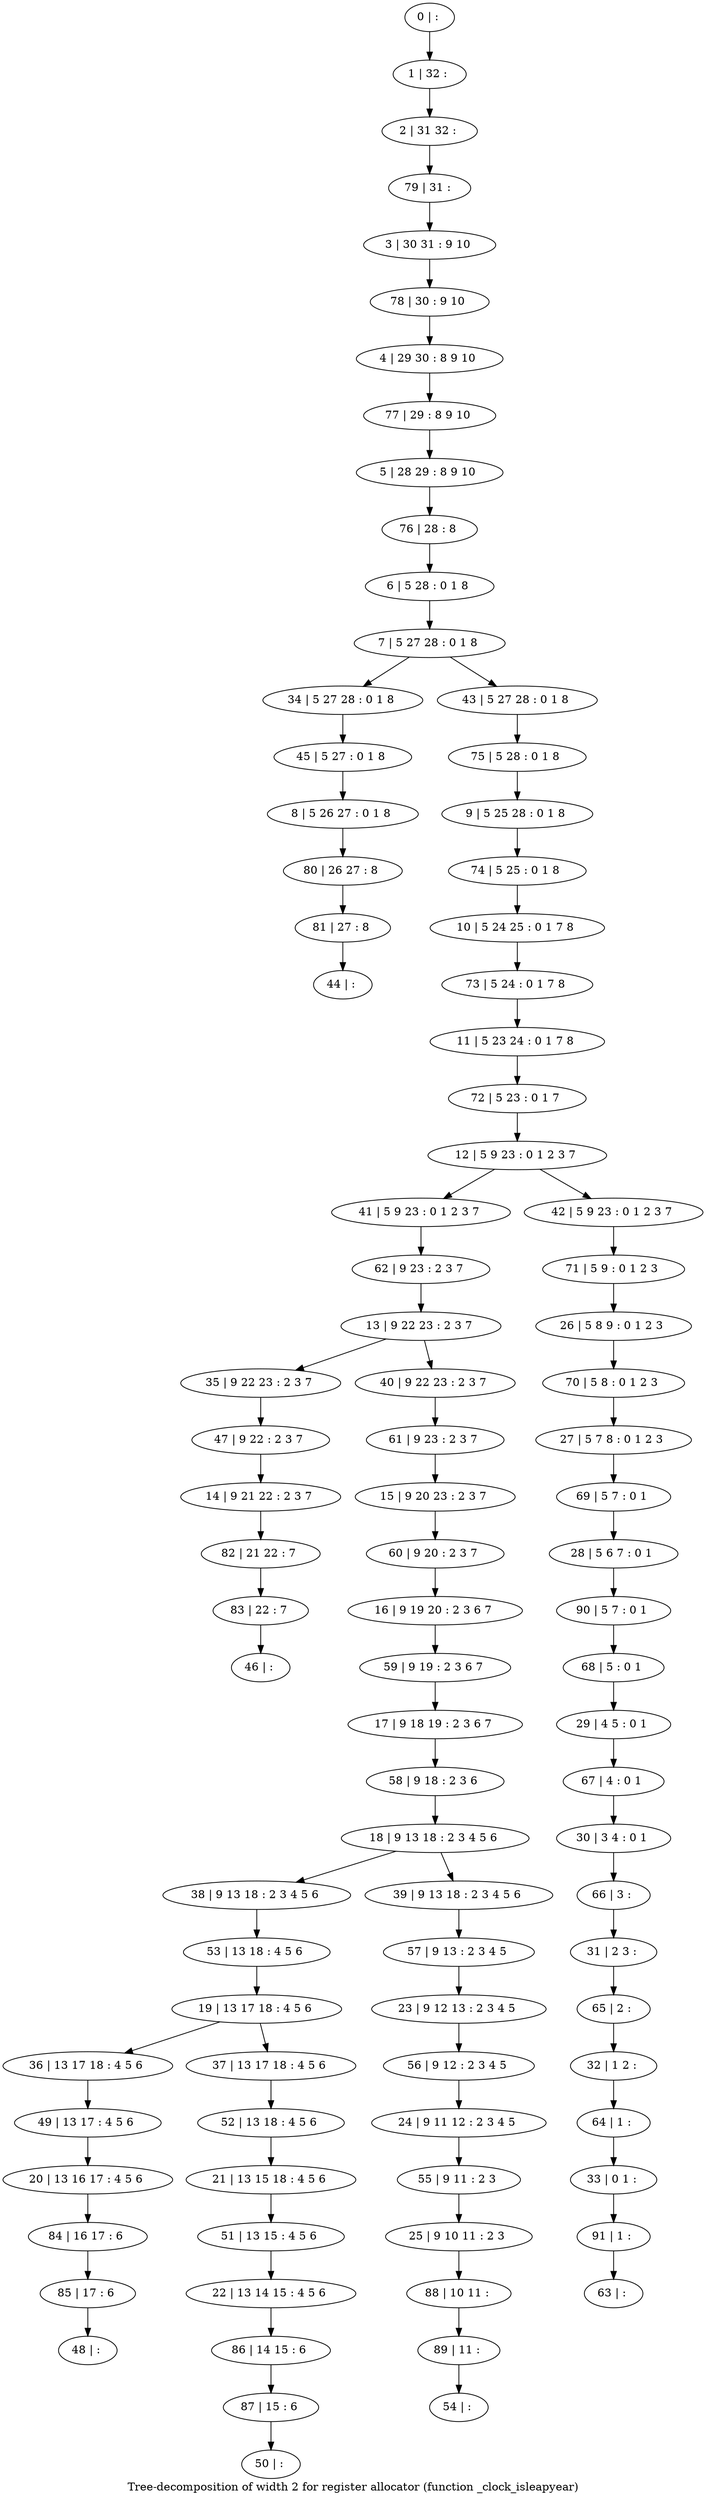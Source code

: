 digraph G {
graph [label="Tree-decomposition of width 2 for register allocator (function _clock_isleapyear)"]
0[label="0 | : "];
1[label="1 | 32 : "];
2[label="2 | 31 32 : "];
3[label="3 | 30 31 : 9 10 "];
4[label="4 | 29 30 : 8 9 10 "];
5[label="5 | 28 29 : 8 9 10 "];
6[label="6 | 5 28 : 0 1 8 "];
7[label="7 | 5 27 28 : 0 1 8 "];
8[label="8 | 5 26 27 : 0 1 8 "];
9[label="9 | 5 25 28 : 0 1 8 "];
10[label="10 | 5 24 25 : 0 1 7 8 "];
11[label="11 | 5 23 24 : 0 1 7 8 "];
12[label="12 | 5 9 23 : 0 1 2 3 7 "];
13[label="13 | 9 22 23 : 2 3 7 "];
14[label="14 | 9 21 22 : 2 3 7 "];
15[label="15 | 9 20 23 : 2 3 7 "];
16[label="16 | 9 19 20 : 2 3 6 7 "];
17[label="17 | 9 18 19 : 2 3 6 7 "];
18[label="18 | 9 13 18 : 2 3 4 5 6 "];
19[label="19 | 13 17 18 : 4 5 6 "];
20[label="20 | 13 16 17 : 4 5 6 "];
21[label="21 | 13 15 18 : 4 5 6 "];
22[label="22 | 13 14 15 : 4 5 6 "];
23[label="23 | 9 12 13 : 2 3 4 5 "];
24[label="24 | 9 11 12 : 2 3 4 5 "];
25[label="25 | 9 10 11 : 2 3 "];
26[label="26 | 5 8 9 : 0 1 2 3 "];
27[label="27 | 5 7 8 : 0 1 2 3 "];
28[label="28 | 5 6 7 : 0 1 "];
29[label="29 | 4 5 : 0 1 "];
30[label="30 | 3 4 : 0 1 "];
31[label="31 | 2 3 : "];
32[label="32 | 1 2 : "];
33[label="33 | 0 1 : "];
34[label="34 | 5 27 28 : 0 1 8 "];
35[label="35 | 9 22 23 : 2 3 7 "];
36[label="36 | 13 17 18 : 4 5 6 "];
37[label="37 | 13 17 18 : 4 5 6 "];
38[label="38 | 9 13 18 : 2 3 4 5 6 "];
39[label="39 | 9 13 18 : 2 3 4 5 6 "];
40[label="40 | 9 22 23 : 2 3 7 "];
41[label="41 | 5 9 23 : 0 1 2 3 7 "];
42[label="42 | 5 9 23 : 0 1 2 3 7 "];
43[label="43 | 5 27 28 : 0 1 8 "];
44[label="44 | : "];
45[label="45 | 5 27 : 0 1 8 "];
46[label="46 | : "];
47[label="47 | 9 22 : 2 3 7 "];
48[label="48 | : "];
49[label="49 | 13 17 : 4 5 6 "];
50[label="50 | : "];
51[label="51 | 13 15 : 4 5 6 "];
52[label="52 | 13 18 : 4 5 6 "];
53[label="53 | 13 18 : 4 5 6 "];
54[label="54 | : "];
55[label="55 | 9 11 : 2 3 "];
56[label="56 | 9 12 : 2 3 4 5 "];
57[label="57 | 9 13 : 2 3 4 5 "];
58[label="58 | 9 18 : 2 3 6 "];
59[label="59 | 9 19 : 2 3 6 7 "];
60[label="60 | 9 20 : 2 3 7 "];
61[label="61 | 9 23 : 2 3 7 "];
62[label="62 | 9 23 : 2 3 7 "];
63[label="63 | : "];
64[label="64 | 1 : "];
65[label="65 | 2 : "];
66[label="66 | 3 : "];
67[label="67 | 4 : 0 1 "];
68[label="68 | 5 : 0 1 "];
69[label="69 | 5 7 : 0 1 "];
70[label="70 | 5 8 : 0 1 2 3 "];
71[label="71 | 5 9 : 0 1 2 3 "];
72[label="72 | 5 23 : 0 1 7 "];
73[label="73 | 5 24 : 0 1 7 8 "];
74[label="74 | 5 25 : 0 1 8 "];
75[label="75 | 5 28 : 0 1 8 "];
76[label="76 | 28 : 8 "];
77[label="77 | 29 : 8 9 10 "];
78[label="78 | 30 : 9 10 "];
79[label="79 | 31 : "];
80[label="80 | 26 27 : 8 "];
81[label="81 | 27 : 8 "];
82[label="82 | 21 22 : 7 "];
83[label="83 | 22 : 7 "];
84[label="84 | 16 17 : 6 "];
85[label="85 | 17 : 6 "];
86[label="86 | 14 15 : 6 "];
87[label="87 | 15 : 6 "];
88[label="88 | 10 11 : "];
89[label="89 | 11 : "];
90[label="90 | 5 7 : 0 1 "];
91[label="91 | 1 : "];
0->1 ;
1->2 ;
6->7 ;
7->34 ;
13->35 ;
19->36 ;
19->37 ;
18->38 ;
18->39 ;
13->40 ;
12->41 ;
12->42 ;
7->43 ;
45->8 ;
34->45 ;
47->14 ;
35->47 ;
49->20 ;
36->49 ;
51->22 ;
21->51 ;
52->21 ;
37->52 ;
53->19 ;
38->53 ;
55->25 ;
24->55 ;
56->24 ;
23->56 ;
57->23 ;
39->57 ;
58->18 ;
17->58 ;
59->17 ;
16->59 ;
60->16 ;
15->60 ;
61->15 ;
40->61 ;
62->13 ;
41->62 ;
64->33 ;
32->64 ;
65->32 ;
31->65 ;
66->31 ;
30->66 ;
67->30 ;
29->67 ;
68->29 ;
69->28 ;
27->69 ;
70->27 ;
26->70 ;
71->26 ;
42->71 ;
72->12 ;
11->72 ;
73->11 ;
10->73 ;
74->10 ;
9->74 ;
75->9 ;
43->75 ;
76->6 ;
5->76 ;
77->5 ;
4->77 ;
78->4 ;
3->78 ;
79->3 ;
2->79 ;
8->80 ;
81->44 ;
80->81 ;
14->82 ;
83->46 ;
82->83 ;
20->84 ;
85->48 ;
84->85 ;
22->86 ;
87->50 ;
86->87 ;
25->88 ;
89->54 ;
88->89 ;
90->68 ;
28->90 ;
91->63 ;
33->91 ;
}

